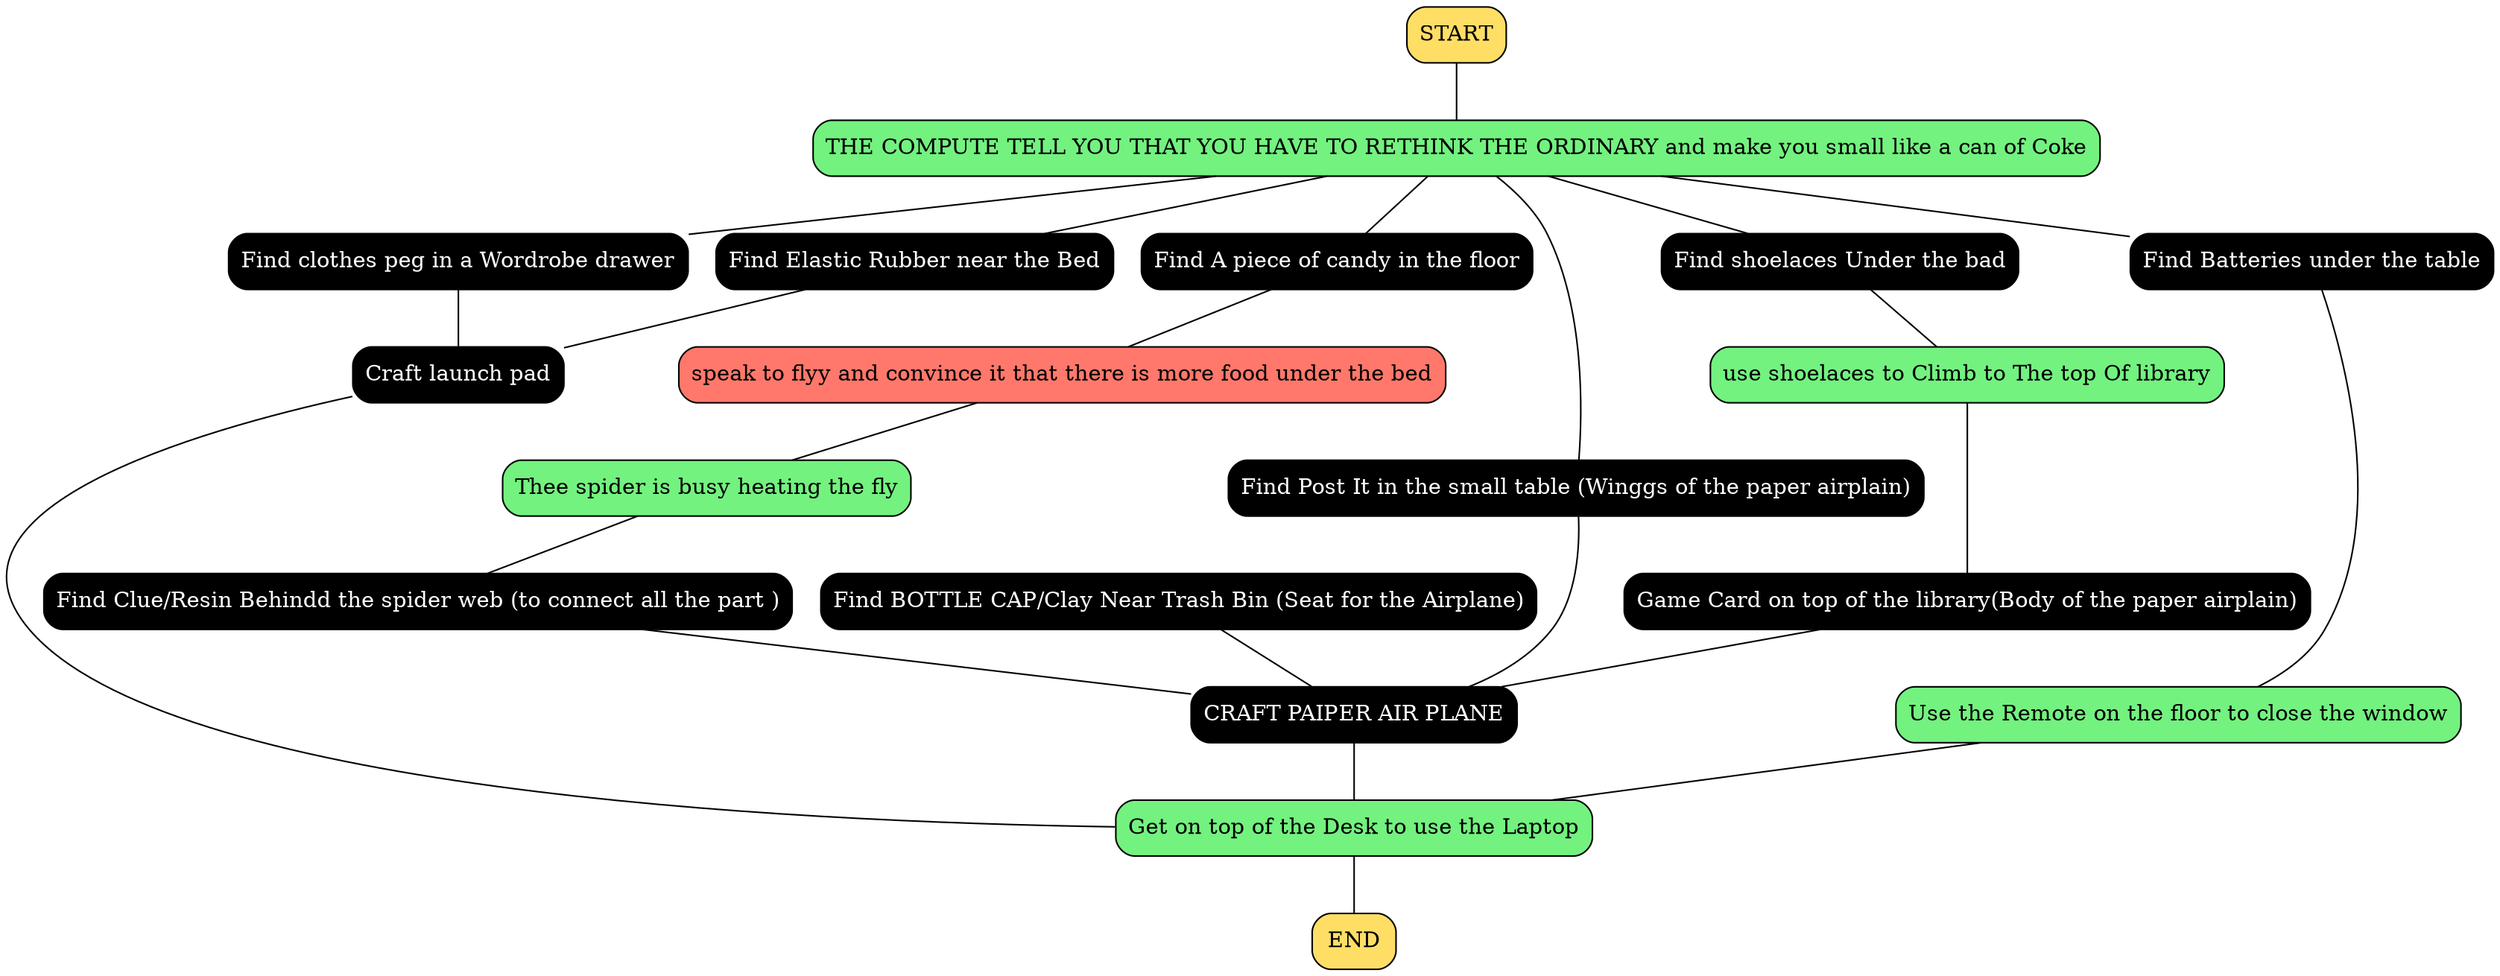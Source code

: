 strict graph {
"f3595c5182" [label=" START
", shape=Mrecord, style=filled, fillcolor="#ffde66", fontcolor="#000000"]
"07e851c345" [label="END", shape=Mrecord, style=filled, fillcolor="#ffde66", fontcolor="#000000"]
"5f12964d8b" [label="Get on top of the Desk to use the  Laptop
", shape=Mrecord, style=filled, fillcolor="#73f280", fontcolor="#000000"]
"626266d0e5" [label="CRAFT PAIPER AIR PLANE ", shape=Mrecord, style=filled, fillcolor="#000000", fontcolor="#ffffff"]
"b5c684bf54" [label="Game Card on top of the library
(Body of the paper airplain)", shape=Mrecord, style=filled, fillcolor="#000000", fontcolor="#ffffff"]
"7ae1e23833" [label="Find Clue/Resin Behindd the spider web (to connect all the part )", shape=Mrecord, style=filled, fillcolor="#000000", fontcolor="#ffffff"]
"a5fbb2c404" [label="Find Post It in the small table (Winggs of the paper airplain)", shape=Mrecord, style=filled, fillcolor="#000000", fontcolor="#ffffff"]
"83a799492d" [label="Find BOTTLE CAP/
Clay  Near Trash Bin (Seat for the Airplane)", shape=Mrecord, style=filled, fillcolor="#000000", fontcolor="#ffffff"]
"5a656d3950" [label="Craft launch pad", shape=Mrecord, style=filled, fillcolor="#000000", fontcolor="#ffffff"]
"1e0e1276d5" [label="Find Elastic Rubber near the Bed", shape=Mrecord, style=filled, fillcolor="#000000", fontcolor="#ffffff"]
"f706f933d3" [label="Find clothes peg in a Wordrobe drawer", shape=Mrecord, style=filled, fillcolor="#000000", fontcolor="#ffffff"]
"40c876dd72" [label="use shoelaces  to Climb to The top Of library", shape=Mrecord, style=filled, fillcolor="#73f280", fontcolor="#000000"]
"cf31ba3cf2" [label="Find shoelaces Under the bad", shape=Mrecord, style=filled, fillcolor="#000000", fontcolor="#ffffff"]
"523deb7b1e" [label=" 	Thee spider is busy heating the fly", shape=Mrecord, style=filled, fillcolor="#73f280", fontcolor="#000000"]
"4f73752bbf" [label="speak to flyy and convince it  that there is more food under the bed ", shape=Mrecord, style=filled, fillcolor="#ff786b", fontcolor="#000000"]
"7f0b892667" [label=" Find A piece of candy 
 in the floor", shape=Mrecord, style=filled, fillcolor="#000000", fontcolor="#ffffff"]
"c79ce55b68" [label="Find Batteries under the table ", shape=Mrecord, style=filled, fillcolor="#000000", fontcolor="#ffffff"]
"87def9a585" [label="Use the Remote on the floor to close  the window", shape=Mrecord, style=filled, fillcolor="#73f280", fontcolor="#000000"]
"1e2325807a" [label="THE COMPUTE TELL YOU THAT YOU HAVE TO RETHINK THE ORDINARY and make you small like a can of Coke", shape=Mrecord, style=filled, fillcolor="#73f280", fontcolor="#000000"]
"5f12964d8b" -- "07e851c345"
"b5c684bf54" -- "626266d0e5"
"7ae1e23833" -- "626266d0e5"
"626266d0e5" -- "5f12964d8b"
"a5fbb2c404" -- "626266d0e5"
"83a799492d" -- "626266d0e5"
"5a656d3950" -- "5f12964d8b"
"1e0e1276d5" -- "5a656d3950"
"f706f933d3" -- "5a656d3950"
"40c876dd72" -- "b5c684bf54"
"cf31ba3cf2" -- "40c876dd72"
"523deb7b1e" -- "7ae1e23833"
"4f73752bbf" -- "523deb7b1e"
"7f0b892667" -- "4f73752bbf"
"87def9a585" -- "5f12964d8b"
"c79ce55b68" -- "87def9a585"
"f3595c5182" -- "1e2325807a"
"1e2325807a" -- "cf31ba3cf2"
"1e2325807a" -- "7f0b892667"
"1e2325807a" -- "a5fbb2c404"
"1e2325807a" -- "1e0e1276d5"
"1e2325807a" -- "f706f933d3"
"1e2325807a" -- "c79ce55b68"
}